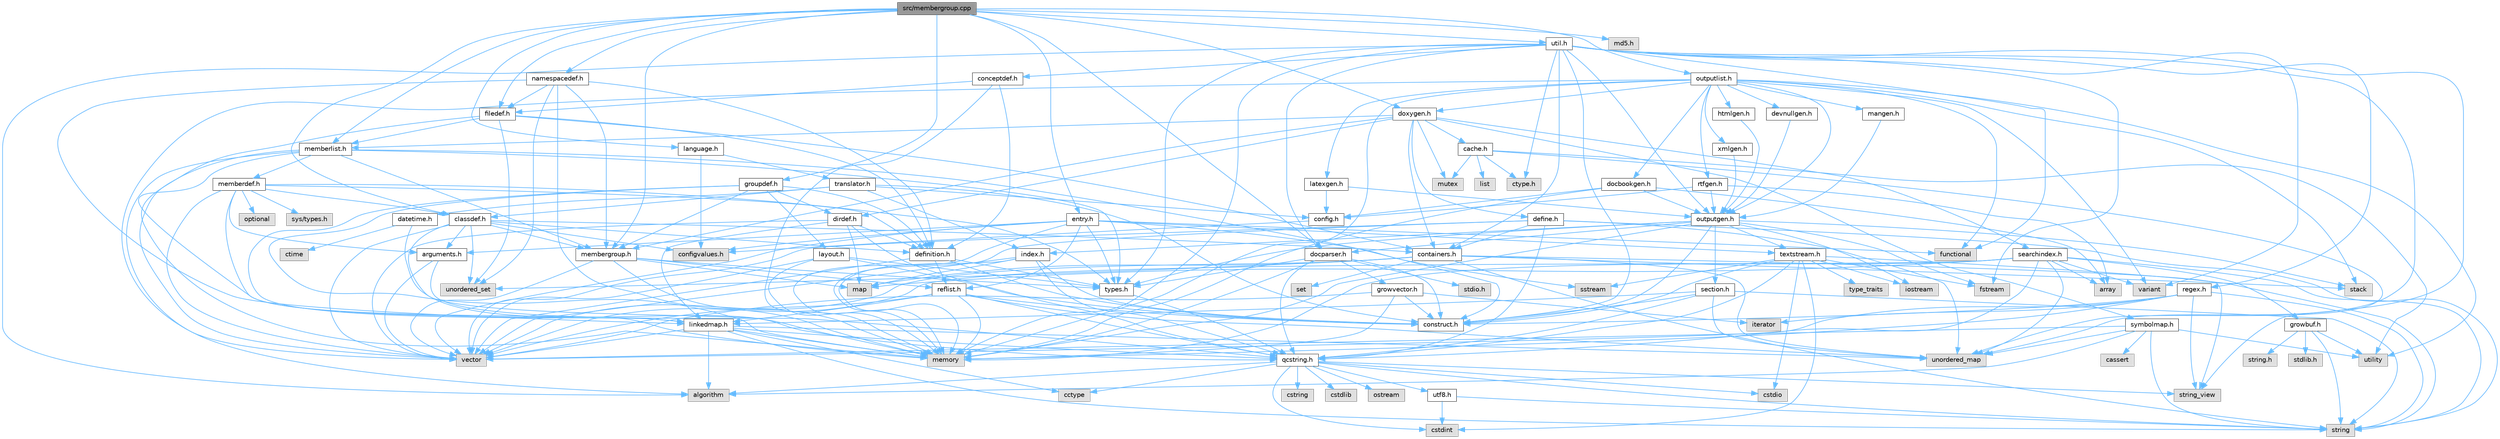 digraph "src/membergroup.cpp"
{
 // INTERACTIVE_SVG=YES
 // LATEX_PDF_SIZE
  bgcolor="transparent";
  edge [fontname=Helvetica,fontsize=10,labelfontname=Helvetica,labelfontsize=10];
  node [fontname=Helvetica,fontsize=10,shape=box,height=0.2,width=0.4];
  Node1 [id="Node000001",label="src/membergroup.cpp",height=0.2,width=0.4,color="gray40", fillcolor="grey60", style="filled", fontcolor="black",tooltip=" "];
  Node1 -> Node2 [id="edge1_Node000001_Node000002",color="steelblue1",style="solid",tooltip=" "];
  Node2 [id="Node000002",label="membergroup.h",height=0.2,width=0.4,color="grey40", fillcolor="white", style="filled",URL="$d9/d11/membergroup_8h.html",tooltip=" "];
  Node2 -> Node3 [id="edge2_Node000002_Node000003",color="steelblue1",style="solid",tooltip=" "];
  Node3 [id="Node000003",label="vector",height=0.2,width=0.4,color="grey60", fillcolor="#E0E0E0", style="filled",tooltip=" "];
  Node2 -> Node4 [id="edge3_Node000002_Node000004",color="steelblue1",style="solid",tooltip=" "];
  Node4 [id="Node000004",label="map",height=0.2,width=0.4,color="grey60", fillcolor="#E0E0E0", style="filled",tooltip=" "];
  Node2 -> Node5 [id="edge4_Node000002_Node000005",color="steelblue1",style="solid",tooltip=" "];
  Node5 [id="Node000005",label="memory",height=0.2,width=0.4,color="grey60", fillcolor="#E0E0E0", style="filled",tooltip=" "];
  Node2 -> Node6 [id="edge5_Node000002_Node000006",color="steelblue1",style="solid",tooltip=" "];
  Node6 [id="Node000006",label="types.h",height=0.2,width=0.4,color="grey40", fillcolor="white", style="filled",URL="$d9/d49/types_8h.html",tooltip="This file contains a number of basic enums and types."];
  Node6 -> Node7 [id="edge6_Node000006_Node000007",color="steelblue1",style="solid",tooltip=" "];
  Node7 [id="Node000007",label="qcstring.h",height=0.2,width=0.4,color="grey40", fillcolor="white", style="filled",URL="$d7/d5c/qcstring_8h.html",tooltip=" "];
  Node7 -> Node8 [id="edge7_Node000007_Node000008",color="steelblue1",style="solid",tooltip=" "];
  Node8 [id="Node000008",label="string",height=0.2,width=0.4,color="grey60", fillcolor="#E0E0E0", style="filled",tooltip=" "];
  Node7 -> Node9 [id="edge8_Node000007_Node000009",color="steelblue1",style="solid",tooltip=" "];
  Node9 [id="Node000009",label="string_view",height=0.2,width=0.4,color="grey60", fillcolor="#E0E0E0", style="filled",tooltip=" "];
  Node7 -> Node10 [id="edge9_Node000007_Node000010",color="steelblue1",style="solid",tooltip=" "];
  Node10 [id="Node000010",label="algorithm",height=0.2,width=0.4,color="grey60", fillcolor="#E0E0E0", style="filled",tooltip=" "];
  Node7 -> Node11 [id="edge10_Node000007_Node000011",color="steelblue1",style="solid",tooltip=" "];
  Node11 [id="Node000011",label="cctype",height=0.2,width=0.4,color="grey60", fillcolor="#E0E0E0", style="filled",tooltip=" "];
  Node7 -> Node12 [id="edge11_Node000007_Node000012",color="steelblue1",style="solid",tooltip=" "];
  Node12 [id="Node000012",label="cstring",height=0.2,width=0.4,color="grey60", fillcolor="#E0E0E0", style="filled",tooltip=" "];
  Node7 -> Node13 [id="edge12_Node000007_Node000013",color="steelblue1",style="solid",tooltip=" "];
  Node13 [id="Node000013",label="cstdio",height=0.2,width=0.4,color="grey60", fillcolor="#E0E0E0", style="filled",tooltip=" "];
  Node7 -> Node14 [id="edge13_Node000007_Node000014",color="steelblue1",style="solid",tooltip=" "];
  Node14 [id="Node000014",label="cstdlib",height=0.2,width=0.4,color="grey60", fillcolor="#E0E0E0", style="filled",tooltip=" "];
  Node7 -> Node15 [id="edge14_Node000007_Node000015",color="steelblue1",style="solid",tooltip=" "];
  Node15 [id="Node000015",label="cstdint",height=0.2,width=0.4,color="grey60", fillcolor="#E0E0E0", style="filled",tooltip=" "];
  Node7 -> Node16 [id="edge15_Node000007_Node000016",color="steelblue1",style="solid",tooltip=" "];
  Node16 [id="Node000016",label="ostream",height=0.2,width=0.4,color="grey60", fillcolor="#E0E0E0", style="filled",tooltip=" "];
  Node7 -> Node17 [id="edge16_Node000007_Node000017",color="steelblue1",style="solid",tooltip=" "];
  Node17 [id="Node000017",label="utf8.h",height=0.2,width=0.4,color="grey40", fillcolor="white", style="filled",URL="$db/d7c/utf8_8h.html",tooltip="Various UTF8 related helper functions."];
  Node17 -> Node15 [id="edge17_Node000017_Node000015",color="steelblue1",style="solid",tooltip=" "];
  Node17 -> Node8 [id="edge18_Node000017_Node000008",color="steelblue1",style="solid",tooltip=" "];
  Node2 -> Node18 [id="edge19_Node000002_Node000018",color="steelblue1",style="solid",tooltip=" "];
  Node18 [id="Node000018",label="reflist.h",height=0.2,width=0.4,color="grey40", fillcolor="white", style="filled",URL="$d1/d02/reflist_8h.html",tooltip=" "];
  Node18 -> Node3 [id="edge20_Node000018_Node000003",color="steelblue1",style="solid",tooltip=" "];
  Node18 -> Node19 [id="edge21_Node000018_Node000019",color="steelblue1",style="solid",tooltip=" "];
  Node19 [id="Node000019",label="unordered_map",height=0.2,width=0.4,color="grey60", fillcolor="#E0E0E0", style="filled",tooltip=" "];
  Node18 -> Node5 [id="edge22_Node000018_Node000005",color="steelblue1",style="solid",tooltip=" "];
  Node18 -> Node7 [id="edge23_Node000018_Node000007",color="steelblue1",style="solid",tooltip=" "];
  Node18 -> Node20 [id="edge24_Node000018_Node000020",color="steelblue1",style="solid",tooltip=" "];
  Node20 [id="Node000020",label="linkedmap.h",height=0.2,width=0.4,color="grey40", fillcolor="white", style="filled",URL="$da/de1/linkedmap_8h.html",tooltip=" "];
  Node20 -> Node19 [id="edge25_Node000020_Node000019",color="steelblue1",style="solid",tooltip=" "];
  Node20 -> Node3 [id="edge26_Node000020_Node000003",color="steelblue1",style="solid",tooltip=" "];
  Node20 -> Node5 [id="edge27_Node000020_Node000005",color="steelblue1",style="solid",tooltip=" "];
  Node20 -> Node8 [id="edge28_Node000020_Node000008",color="steelblue1",style="solid",tooltip=" "];
  Node20 -> Node10 [id="edge29_Node000020_Node000010",color="steelblue1",style="solid",tooltip=" "];
  Node20 -> Node11 [id="edge30_Node000020_Node000011",color="steelblue1",style="solid",tooltip=" "];
  Node20 -> Node7 [id="edge31_Node000020_Node000007",color="steelblue1",style="solid",tooltip=" "];
  Node18 -> Node21 [id="edge32_Node000018_Node000021",color="steelblue1",style="solid",tooltip=" "];
  Node21 [id="Node000021",label="construct.h",height=0.2,width=0.4,color="grey40", fillcolor="white", style="filled",URL="$d7/dfc/construct_8h.html",tooltip=" "];
  Node1 -> Node22 [id="edge33_Node000001_Node000022",color="steelblue1",style="solid",tooltip=" "];
  Node22 [id="Node000022",label="memberlist.h",height=0.2,width=0.4,color="grey40", fillcolor="white", style="filled",URL="$dd/d78/memberlist_8h.html",tooltip=" "];
  Node22 -> Node3 [id="edge34_Node000022_Node000003",color="steelblue1",style="solid",tooltip=" "];
  Node22 -> Node10 [id="edge35_Node000022_Node000010",color="steelblue1",style="solid",tooltip=" "];
  Node22 -> Node23 [id="edge36_Node000022_Node000023",color="steelblue1",style="solid",tooltip=" "];
  Node23 [id="Node000023",label="memberdef.h",height=0.2,width=0.4,color="grey40", fillcolor="white", style="filled",URL="$d4/d46/memberdef_8h.html",tooltip=" "];
  Node23 -> Node3 [id="edge37_Node000023_Node000003",color="steelblue1",style="solid",tooltip=" "];
  Node23 -> Node5 [id="edge38_Node000023_Node000005",color="steelblue1",style="solid",tooltip=" "];
  Node23 -> Node24 [id="edge39_Node000023_Node000024",color="steelblue1",style="solid",tooltip=" "];
  Node24 [id="Node000024",label="optional",height=0.2,width=0.4,color="grey60", fillcolor="#E0E0E0", style="filled",tooltip=" "];
  Node23 -> Node25 [id="edge40_Node000023_Node000025",color="steelblue1",style="solid",tooltip=" "];
  Node25 [id="Node000025",label="sys/types.h",height=0.2,width=0.4,color="grey60", fillcolor="#E0E0E0", style="filled",tooltip=" "];
  Node23 -> Node6 [id="edge41_Node000023_Node000006",color="steelblue1",style="solid",tooltip=" "];
  Node23 -> Node26 [id="edge42_Node000023_Node000026",color="steelblue1",style="solid",tooltip=" "];
  Node26 [id="Node000026",label="definition.h",height=0.2,width=0.4,color="grey40", fillcolor="white", style="filled",URL="$df/da1/definition_8h.html",tooltip=" "];
  Node26 -> Node3 [id="edge43_Node000026_Node000003",color="steelblue1",style="solid",tooltip=" "];
  Node26 -> Node6 [id="edge44_Node000026_Node000006",color="steelblue1",style="solid",tooltip=" "];
  Node26 -> Node18 [id="edge45_Node000026_Node000018",color="steelblue1",style="solid",tooltip=" "];
  Node26 -> Node21 [id="edge46_Node000026_Node000021",color="steelblue1",style="solid",tooltip=" "];
  Node23 -> Node27 [id="edge47_Node000023_Node000027",color="steelblue1",style="solid",tooltip=" "];
  Node27 [id="Node000027",label="arguments.h",height=0.2,width=0.4,color="grey40", fillcolor="white", style="filled",URL="$df/d9b/arguments_8h.html",tooltip=" "];
  Node27 -> Node3 [id="edge48_Node000027_Node000003",color="steelblue1",style="solid",tooltip=" "];
  Node27 -> Node7 [id="edge49_Node000027_Node000007",color="steelblue1",style="solid",tooltip=" "];
  Node23 -> Node28 [id="edge50_Node000023_Node000028",color="steelblue1",style="solid",tooltip=" "];
  Node28 [id="Node000028",label="classdef.h",height=0.2,width=0.4,color="grey40", fillcolor="white", style="filled",URL="$d1/da6/classdef_8h.html",tooltip=" "];
  Node28 -> Node5 [id="edge51_Node000028_Node000005",color="steelblue1",style="solid",tooltip=" "];
  Node28 -> Node3 [id="edge52_Node000028_Node000003",color="steelblue1",style="solid",tooltip=" "];
  Node28 -> Node29 [id="edge53_Node000028_Node000029",color="steelblue1",style="solid",tooltip=" "];
  Node29 [id="Node000029",label="unordered_set",height=0.2,width=0.4,color="grey60", fillcolor="#E0E0E0", style="filled",tooltip=" "];
  Node28 -> Node30 [id="edge54_Node000028_Node000030",color="steelblue1",style="solid",tooltip=" "];
  Node30 [id="Node000030",label="containers.h",height=0.2,width=0.4,color="grey40", fillcolor="white", style="filled",URL="$d5/d75/containers_8h.html",tooltip=" "];
  Node30 -> Node3 [id="edge55_Node000030_Node000003",color="steelblue1",style="solid",tooltip=" "];
  Node30 -> Node8 [id="edge56_Node000030_Node000008",color="steelblue1",style="solid",tooltip=" "];
  Node30 -> Node9 [id="edge57_Node000030_Node000009",color="steelblue1",style="solid",tooltip=" "];
  Node30 -> Node31 [id="edge58_Node000030_Node000031",color="steelblue1",style="solid",tooltip=" "];
  Node31 [id="Node000031",label="set",height=0.2,width=0.4,color="grey60", fillcolor="#E0E0E0", style="filled",tooltip=" "];
  Node30 -> Node4 [id="edge59_Node000030_Node000004",color="steelblue1",style="solid",tooltip=" "];
  Node30 -> Node29 [id="edge60_Node000030_Node000029",color="steelblue1",style="solid",tooltip=" "];
  Node30 -> Node19 [id="edge61_Node000030_Node000019",color="steelblue1",style="solid",tooltip=" "];
  Node30 -> Node32 [id="edge62_Node000030_Node000032",color="steelblue1",style="solid",tooltip=" "];
  Node32 [id="Node000032",label="stack",height=0.2,width=0.4,color="grey60", fillcolor="#E0E0E0", style="filled",tooltip=" "];
  Node28 -> Node26 [id="edge63_Node000028_Node000026",color="steelblue1",style="solid",tooltip=" "];
  Node28 -> Node27 [id="edge64_Node000028_Node000027",color="steelblue1",style="solid",tooltip=" "];
  Node28 -> Node2 [id="edge65_Node000028_Node000002",color="steelblue1",style="solid",tooltip=" "];
  Node28 -> Node33 [id="edge66_Node000028_Node000033",color="steelblue1",style="solid",tooltip=" "];
  Node33 [id="Node000033",label="configvalues.h",height=0.2,width=0.4,color="grey60", fillcolor="#E0E0E0", style="filled",tooltip=" "];
  Node22 -> Node20 [id="edge67_Node000022_Node000020",color="steelblue1",style="solid",tooltip=" "];
  Node22 -> Node6 [id="edge68_Node000022_Node000006",color="steelblue1",style="solid",tooltip=" "];
  Node22 -> Node2 [id="edge69_Node000022_Node000002",color="steelblue1",style="solid",tooltip=" "];
  Node22 -> Node21 [id="edge70_Node000022_Node000021",color="steelblue1",style="solid",tooltip=" "];
  Node1 -> Node34 [id="edge71_Node000001_Node000034",color="steelblue1",style="solid",tooltip=" "];
  Node34 [id="Node000034",label="outputlist.h",height=0.2,width=0.4,color="grey40", fillcolor="white", style="filled",URL="$d2/db9/outputlist_8h.html",tooltip=" "];
  Node34 -> Node35 [id="edge72_Node000034_Node000035",color="steelblue1",style="solid",tooltip=" "];
  Node35 [id="Node000035",label="utility",height=0.2,width=0.4,color="grey60", fillcolor="#E0E0E0", style="filled",tooltip=" "];
  Node34 -> Node3 [id="edge73_Node000034_Node000003",color="steelblue1",style="solid",tooltip=" "];
  Node34 -> Node5 [id="edge74_Node000034_Node000005",color="steelblue1",style="solid",tooltip=" "];
  Node34 -> Node36 [id="edge75_Node000034_Node000036",color="steelblue1",style="solid",tooltip=" "];
  Node36 [id="Node000036",label="variant",height=0.2,width=0.4,color="grey60", fillcolor="#E0E0E0", style="filled",tooltip=" "];
  Node34 -> Node32 [id="edge76_Node000034_Node000032",color="steelblue1",style="solid",tooltip=" "];
  Node34 -> Node37 [id="edge77_Node000034_Node000037",color="steelblue1",style="solid",tooltip=" "];
  Node37 [id="Node000037",label="functional",height=0.2,width=0.4,color="grey60", fillcolor="#E0E0E0", style="filled",tooltip=" "];
  Node34 -> Node38 [id="edge78_Node000034_Node000038",color="steelblue1",style="solid",tooltip=" "];
  Node38 [id="Node000038",label="outputgen.h",height=0.2,width=0.4,color="grey40", fillcolor="white", style="filled",URL="$df/d06/outputgen_8h.html",tooltip=" "];
  Node38 -> Node5 [id="edge79_Node000038_Node000005",color="steelblue1",style="solid",tooltip=" "];
  Node38 -> Node32 [id="edge80_Node000038_Node000032",color="steelblue1",style="solid",tooltip=" "];
  Node38 -> Node39 [id="edge81_Node000038_Node000039",color="steelblue1",style="solid",tooltip=" "];
  Node39 [id="Node000039",label="iostream",height=0.2,width=0.4,color="grey60", fillcolor="#E0E0E0", style="filled",tooltip=" "];
  Node38 -> Node40 [id="edge82_Node000038_Node000040",color="steelblue1",style="solid",tooltip=" "];
  Node40 [id="Node000040",label="fstream",height=0.2,width=0.4,color="grey60", fillcolor="#E0E0E0", style="filled",tooltip=" "];
  Node38 -> Node6 [id="edge83_Node000038_Node000006",color="steelblue1",style="solid",tooltip=" "];
  Node38 -> Node41 [id="edge84_Node000038_Node000041",color="steelblue1",style="solid",tooltip=" "];
  Node41 [id="Node000041",label="index.h",height=0.2,width=0.4,color="grey40", fillcolor="white", style="filled",URL="$d1/db5/index_8h.html",tooltip=" "];
  Node41 -> Node5 [id="edge85_Node000041_Node000005",color="steelblue1",style="solid",tooltip=" "];
  Node41 -> Node3 [id="edge86_Node000041_Node000003",color="steelblue1",style="solid",tooltip=" "];
  Node41 -> Node4 [id="edge87_Node000041_Node000004",color="steelblue1",style="solid",tooltip=" "];
  Node41 -> Node7 [id="edge88_Node000041_Node000007",color="steelblue1",style="solid",tooltip=" "];
  Node41 -> Node21 [id="edge89_Node000041_Node000021",color="steelblue1",style="solid",tooltip=" "];
  Node38 -> Node42 [id="edge90_Node000038_Node000042",color="steelblue1",style="solid",tooltip=" "];
  Node42 [id="Node000042",label="section.h",height=0.2,width=0.4,color="grey40", fillcolor="white", style="filled",URL="$d1/d2a/section_8h.html",tooltip=" "];
  Node42 -> Node8 [id="edge91_Node000042_Node000008",color="steelblue1",style="solid",tooltip=" "];
  Node42 -> Node19 [id="edge92_Node000042_Node000019",color="steelblue1",style="solid",tooltip=" "];
  Node42 -> Node7 [id="edge93_Node000042_Node000007",color="steelblue1",style="solid",tooltip=" "];
  Node42 -> Node20 [id="edge94_Node000042_Node000020",color="steelblue1",style="solid",tooltip=" "];
  Node42 -> Node21 [id="edge95_Node000042_Node000021",color="steelblue1",style="solid",tooltip=" "];
  Node38 -> Node43 [id="edge96_Node000038_Node000043",color="steelblue1",style="solid",tooltip=" "];
  Node43 [id="Node000043",label="textstream.h",height=0.2,width=0.4,color="grey40", fillcolor="white", style="filled",URL="$d4/d7d/textstream_8h.html",tooltip=" "];
  Node43 -> Node8 [id="edge97_Node000043_Node000008",color="steelblue1",style="solid",tooltip=" "];
  Node43 -> Node39 [id="edge98_Node000043_Node000039",color="steelblue1",style="solid",tooltip=" "];
  Node43 -> Node44 [id="edge99_Node000043_Node000044",color="steelblue1",style="solid",tooltip=" "];
  Node44 [id="Node000044",label="sstream",height=0.2,width=0.4,color="grey60", fillcolor="#E0E0E0", style="filled",tooltip=" "];
  Node43 -> Node15 [id="edge100_Node000043_Node000015",color="steelblue1",style="solid",tooltip=" "];
  Node43 -> Node13 [id="edge101_Node000043_Node000013",color="steelblue1",style="solid",tooltip=" "];
  Node43 -> Node40 [id="edge102_Node000043_Node000040",color="steelblue1",style="solid",tooltip=" "];
  Node43 -> Node45 [id="edge103_Node000043_Node000045",color="steelblue1",style="solid",tooltip=" "];
  Node45 [id="Node000045",label="type_traits",height=0.2,width=0.4,color="grey60", fillcolor="#E0E0E0", style="filled",tooltip=" "];
  Node43 -> Node7 [id="edge104_Node000043_Node000007",color="steelblue1",style="solid",tooltip=" "];
  Node43 -> Node21 [id="edge105_Node000043_Node000021",color="steelblue1",style="solid",tooltip=" "];
  Node38 -> Node46 [id="edge106_Node000038_Node000046",color="steelblue1",style="solid",tooltip=" "];
  Node46 [id="Node000046",label="docparser.h",height=0.2,width=0.4,color="grey40", fillcolor="white", style="filled",URL="$de/d9c/docparser_8h.html",tooltip=" "];
  Node46 -> Node47 [id="edge107_Node000046_Node000047",color="steelblue1",style="solid",tooltip=" "];
  Node47 [id="Node000047",label="stdio.h",height=0.2,width=0.4,color="grey60", fillcolor="#E0E0E0", style="filled",tooltip=" "];
  Node46 -> Node5 [id="edge108_Node000046_Node000005",color="steelblue1",style="solid",tooltip=" "];
  Node46 -> Node7 [id="edge109_Node000046_Node000007",color="steelblue1",style="solid",tooltip=" "];
  Node46 -> Node48 [id="edge110_Node000046_Node000048",color="steelblue1",style="solid",tooltip=" "];
  Node48 [id="Node000048",label="growvector.h",height=0.2,width=0.4,color="grey40", fillcolor="white", style="filled",URL="$d7/d50/growvector_8h.html",tooltip=" "];
  Node48 -> Node3 [id="edge111_Node000048_Node000003",color="steelblue1",style="solid",tooltip=" "];
  Node48 -> Node5 [id="edge112_Node000048_Node000005",color="steelblue1",style="solid",tooltip=" "];
  Node48 -> Node49 [id="edge113_Node000048_Node000049",color="steelblue1",style="solid",tooltip=" "];
  Node49 [id="Node000049",label="iterator",height=0.2,width=0.4,color="grey60", fillcolor="#E0E0E0", style="filled",tooltip=" "];
  Node48 -> Node21 [id="edge114_Node000048_Node000021",color="steelblue1",style="solid",tooltip=" "];
  Node46 -> Node21 [id="edge115_Node000046_Node000021",color="steelblue1",style="solid",tooltip=" "];
  Node46 -> Node6 [id="edge116_Node000046_Node000006",color="steelblue1",style="solid",tooltip=" "];
  Node38 -> Node21 [id="edge117_Node000038_Node000021",color="steelblue1",style="solid",tooltip=" "];
  Node34 -> Node50 [id="edge118_Node000034_Node000050",color="steelblue1",style="solid",tooltip=" "];
  Node50 [id="Node000050",label="doxygen.h",height=0.2,width=0.4,color="grey40", fillcolor="white", style="filled",URL="$d1/da1/doxygen_8h.html",tooltip=" "];
  Node50 -> Node51 [id="edge119_Node000050_Node000051",color="steelblue1",style="solid",tooltip=" "];
  Node51 [id="Node000051",label="mutex",height=0.2,width=0.4,color="grey60", fillcolor="#E0E0E0", style="filled",tooltip=" "];
  Node50 -> Node30 [id="edge120_Node000050_Node000030",color="steelblue1",style="solid",tooltip=" "];
  Node50 -> Node2 [id="edge121_Node000050_Node000002",color="steelblue1",style="solid",tooltip=" "];
  Node50 -> Node52 [id="edge122_Node000050_Node000052",color="steelblue1",style="solid",tooltip=" "];
  Node52 [id="Node000052",label="dirdef.h",height=0.2,width=0.4,color="grey40", fillcolor="white", style="filled",URL="$d6/d15/dirdef_8h.html",tooltip=" "];
  Node52 -> Node3 [id="edge123_Node000052_Node000003",color="steelblue1",style="solid",tooltip=" "];
  Node52 -> Node4 [id="edge124_Node000052_Node000004",color="steelblue1",style="solid",tooltip=" "];
  Node52 -> Node7 [id="edge125_Node000052_Node000007",color="steelblue1",style="solid",tooltip=" "];
  Node52 -> Node20 [id="edge126_Node000052_Node000020",color="steelblue1",style="solid",tooltip=" "];
  Node52 -> Node26 [id="edge127_Node000052_Node000026",color="steelblue1",style="solid",tooltip=" "];
  Node50 -> Node22 [id="edge128_Node000050_Node000022",color="steelblue1",style="solid",tooltip=" "];
  Node50 -> Node53 [id="edge129_Node000050_Node000053",color="steelblue1",style="solid",tooltip=" "];
  Node53 [id="Node000053",label="define.h",height=0.2,width=0.4,color="grey40", fillcolor="white", style="filled",URL="$df/d67/define_8h.html",tooltip=" "];
  Node53 -> Node3 [id="edge130_Node000053_Node000003",color="steelblue1",style="solid",tooltip=" "];
  Node53 -> Node5 [id="edge131_Node000053_Node000005",color="steelblue1",style="solid",tooltip=" "];
  Node53 -> Node8 [id="edge132_Node000053_Node000008",color="steelblue1",style="solid",tooltip=" "];
  Node53 -> Node19 [id="edge133_Node000053_Node000019",color="steelblue1",style="solid",tooltip=" "];
  Node53 -> Node7 [id="edge134_Node000053_Node000007",color="steelblue1",style="solid",tooltip=" "];
  Node53 -> Node30 [id="edge135_Node000053_Node000030",color="steelblue1",style="solid",tooltip=" "];
  Node50 -> Node54 [id="edge136_Node000050_Node000054",color="steelblue1",style="solid",tooltip=" "];
  Node54 [id="Node000054",label="cache.h",height=0.2,width=0.4,color="grey40", fillcolor="white", style="filled",URL="$d3/d26/cache_8h.html",tooltip=" "];
  Node54 -> Node55 [id="edge137_Node000054_Node000055",color="steelblue1",style="solid",tooltip=" "];
  Node55 [id="Node000055",label="list",height=0.2,width=0.4,color="grey60", fillcolor="#E0E0E0", style="filled",tooltip=" "];
  Node54 -> Node19 [id="edge138_Node000054_Node000019",color="steelblue1",style="solid",tooltip=" "];
  Node54 -> Node51 [id="edge139_Node000054_Node000051",color="steelblue1",style="solid",tooltip=" "];
  Node54 -> Node35 [id="edge140_Node000054_Node000035",color="steelblue1",style="solid",tooltip=" "];
  Node54 -> Node56 [id="edge141_Node000054_Node000056",color="steelblue1",style="solid",tooltip=" "];
  Node56 [id="Node000056",label="ctype.h",height=0.2,width=0.4,color="grey60", fillcolor="#E0E0E0", style="filled",tooltip=" "];
  Node50 -> Node57 [id="edge142_Node000050_Node000057",color="steelblue1",style="solid",tooltip=" "];
  Node57 [id="Node000057",label="symbolmap.h",height=0.2,width=0.4,color="grey40", fillcolor="white", style="filled",URL="$d7/ddd/symbolmap_8h.html",tooltip=" "];
  Node57 -> Node10 [id="edge143_Node000057_Node000010",color="steelblue1",style="solid",tooltip=" "];
  Node57 -> Node19 [id="edge144_Node000057_Node000019",color="steelblue1",style="solid",tooltip=" "];
  Node57 -> Node3 [id="edge145_Node000057_Node000003",color="steelblue1",style="solid",tooltip=" "];
  Node57 -> Node8 [id="edge146_Node000057_Node000008",color="steelblue1",style="solid",tooltip=" "];
  Node57 -> Node35 [id="edge147_Node000057_Node000035",color="steelblue1",style="solid",tooltip=" "];
  Node57 -> Node58 [id="edge148_Node000057_Node000058",color="steelblue1",style="solid",tooltip=" "];
  Node58 [id="Node000058",label="cassert",height=0.2,width=0.4,color="grey60", fillcolor="#E0E0E0", style="filled",tooltip=" "];
  Node50 -> Node59 [id="edge149_Node000050_Node000059",color="steelblue1",style="solid",tooltip=" "];
  Node59 [id="Node000059",label="searchindex.h",height=0.2,width=0.4,color="grey40", fillcolor="white", style="filled",URL="$de/d07/searchindex_8h.html",tooltip="Web server based search engine."];
  Node59 -> Node5 [id="edge150_Node000059_Node000005",color="steelblue1",style="solid",tooltip=" "];
  Node59 -> Node3 [id="edge151_Node000059_Node000003",color="steelblue1",style="solid",tooltip=" "];
  Node59 -> Node4 [id="edge152_Node000059_Node000004",color="steelblue1",style="solid",tooltip=" "];
  Node59 -> Node19 [id="edge153_Node000059_Node000019",color="steelblue1",style="solid",tooltip=" "];
  Node59 -> Node8 [id="edge154_Node000059_Node000008",color="steelblue1",style="solid",tooltip=" "];
  Node59 -> Node60 [id="edge155_Node000059_Node000060",color="steelblue1",style="solid",tooltip=" "];
  Node60 [id="Node000060",label="array",height=0.2,width=0.4,color="grey60", fillcolor="#E0E0E0", style="filled",tooltip=" "];
  Node59 -> Node36 [id="edge156_Node000059_Node000036",color="steelblue1",style="solid",tooltip=" "];
  Node59 -> Node7 [id="edge157_Node000059_Node000007",color="steelblue1",style="solid",tooltip=" "];
  Node59 -> Node61 [id="edge158_Node000059_Node000061",color="steelblue1",style="solid",tooltip=" "];
  Node61 [id="Node000061",label="growbuf.h",height=0.2,width=0.4,color="grey40", fillcolor="white", style="filled",URL="$dd/d72/growbuf_8h.html",tooltip=" "];
  Node61 -> Node35 [id="edge159_Node000061_Node000035",color="steelblue1",style="solid",tooltip=" "];
  Node61 -> Node62 [id="edge160_Node000061_Node000062",color="steelblue1",style="solid",tooltip=" "];
  Node62 [id="Node000062",label="stdlib.h",height=0.2,width=0.4,color="grey60", fillcolor="#E0E0E0", style="filled",tooltip=" "];
  Node61 -> Node63 [id="edge161_Node000061_Node000063",color="steelblue1",style="solid",tooltip=" "];
  Node63 [id="Node000063",label="string.h",height=0.2,width=0.4,color="grey60", fillcolor="#E0E0E0", style="filled",tooltip=" "];
  Node61 -> Node8 [id="edge162_Node000061_Node000008",color="steelblue1",style="solid",tooltip=" "];
  Node34 -> Node64 [id="edge163_Node000034_Node000064",color="steelblue1",style="solid",tooltip=" "];
  Node64 [id="Node000064",label="htmlgen.h",height=0.2,width=0.4,color="grey40", fillcolor="white", style="filled",URL="$d8/d56/htmlgen_8h.html",tooltip=" "];
  Node64 -> Node38 [id="edge164_Node000064_Node000038",color="steelblue1",style="solid",tooltip=" "];
  Node34 -> Node65 [id="edge165_Node000034_Node000065",color="steelblue1",style="solid",tooltip=" "];
  Node65 [id="Node000065",label="latexgen.h",height=0.2,width=0.4,color="grey40", fillcolor="white", style="filled",URL="$d6/d9c/latexgen_8h.html",tooltip=" "];
  Node65 -> Node66 [id="edge166_Node000065_Node000066",color="steelblue1",style="solid",tooltip=" "];
  Node66 [id="Node000066",label="config.h",height=0.2,width=0.4,color="grey40", fillcolor="white", style="filled",URL="$db/d16/config_8h.html",tooltip=" "];
  Node66 -> Node33 [id="edge167_Node000066_Node000033",color="steelblue1",style="solid",tooltip=" "];
  Node65 -> Node38 [id="edge168_Node000065_Node000038",color="steelblue1",style="solid",tooltip=" "];
  Node34 -> Node67 [id="edge169_Node000034_Node000067",color="steelblue1",style="solid",tooltip=" "];
  Node67 [id="Node000067",label="rtfgen.h",height=0.2,width=0.4,color="grey40", fillcolor="white", style="filled",URL="$d4/daa/rtfgen_8h.html",tooltip=" "];
  Node67 -> Node60 [id="edge170_Node000067_Node000060",color="steelblue1",style="solid",tooltip=" "];
  Node67 -> Node66 [id="edge171_Node000067_Node000066",color="steelblue1",style="solid",tooltip=" "];
  Node67 -> Node38 [id="edge172_Node000067_Node000038",color="steelblue1",style="solid",tooltip=" "];
  Node34 -> Node68 [id="edge173_Node000034_Node000068",color="steelblue1",style="solid",tooltip=" "];
  Node68 [id="Node000068",label="mangen.h",height=0.2,width=0.4,color="grey40", fillcolor="white", style="filled",URL="$da/dc0/mangen_8h.html",tooltip=" "];
  Node68 -> Node38 [id="edge174_Node000068_Node000038",color="steelblue1",style="solid",tooltip=" "];
  Node34 -> Node69 [id="edge175_Node000034_Node000069",color="steelblue1",style="solid",tooltip=" "];
  Node69 [id="Node000069",label="docbookgen.h",height=0.2,width=0.4,color="grey40", fillcolor="white", style="filled",URL="$de/dea/docbookgen_8h.html",tooltip=" "];
  Node69 -> Node5 [id="edge176_Node000069_Node000005",color="steelblue1",style="solid",tooltip=" "];
  Node69 -> Node60 [id="edge177_Node000069_Node000060",color="steelblue1",style="solid",tooltip=" "];
  Node69 -> Node66 [id="edge178_Node000069_Node000066",color="steelblue1",style="solid",tooltip=" "];
  Node69 -> Node38 [id="edge179_Node000069_Node000038",color="steelblue1",style="solid",tooltip=" "];
  Node34 -> Node70 [id="edge180_Node000034_Node000070",color="steelblue1",style="solid",tooltip=" "];
  Node70 [id="Node000070",label="xmlgen.h",height=0.2,width=0.4,color="grey40", fillcolor="white", style="filled",URL="$d9/d67/xmlgen_8h.html",tooltip=" "];
  Node70 -> Node38 [id="edge181_Node000070_Node000038",color="steelblue1",style="solid",tooltip=" "];
  Node34 -> Node71 [id="edge182_Node000034_Node000071",color="steelblue1",style="solid",tooltip=" "];
  Node71 [id="Node000071",label="devnullgen.h",height=0.2,width=0.4,color="grey40", fillcolor="white", style="filled",URL="$d8/de5/devnullgen_8h.html",tooltip=" "];
  Node71 -> Node38 [id="edge183_Node000071_Node000038",color="steelblue1",style="solid",tooltip=" "];
  Node1 -> Node72 [id="edge184_Node000001_Node000072",color="steelblue1",style="solid",tooltip=" "];
  Node72 [id="Node000072",label="util.h",height=0.2,width=0.4,color="grey40", fillcolor="white", style="filled",URL="$d8/d3c/util_8h.html",tooltip="A bunch of utility functions."];
  Node72 -> Node5 [id="edge185_Node000072_Node000005",color="steelblue1",style="solid",tooltip=" "];
  Node72 -> Node19 [id="edge186_Node000072_Node000019",color="steelblue1",style="solid",tooltip=" "];
  Node72 -> Node10 [id="edge187_Node000072_Node000010",color="steelblue1",style="solid",tooltip=" "];
  Node72 -> Node37 [id="edge188_Node000072_Node000037",color="steelblue1",style="solid",tooltip=" "];
  Node72 -> Node40 [id="edge189_Node000072_Node000040",color="steelblue1",style="solid",tooltip=" "];
  Node72 -> Node36 [id="edge190_Node000072_Node000036",color="steelblue1",style="solid",tooltip=" "];
  Node72 -> Node9 [id="edge191_Node000072_Node000009",color="steelblue1",style="solid",tooltip=" "];
  Node72 -> Node56 [id="edge192_Node000072_Node000056",color="steelblue1",style="solid",tooltip=" "];
  Node72 -> Node6 [id="edge193_Node000072_Node000006",color="steelblue1",style="solid",tooltip=" "];
  Node72 -> Node46 [id="edge194_Node000072_Node000046",color="steelblue1",style="solid",tooltip=" "];
  Node72 -> Node30 [id="edge195_Node000072_Node000030",color="steelblue1",style="solid",tooltip=" "];
  Node72 -> Node38 [id="edge196_Node000072_Node000038",color="steelblue1",style="solid",tooltip=" "];
  Node72 -> Node73 [id="edge197_Node000072_Node000073",color="steelblue1",style="solid",tooltip=" "];
  Node73 [id="Node000073",label="regex.h",height=0.2,width=0.4,color="grey40", fillcolor="white", style="filled",URL="$d1/d21/regex_8h.html",tooltip=" "];
  Node73 -> Node5 [id="edge198_Node000073_Node000005",color="steelblue1",style="solid",tooltip=" "];
  Node73 -> Node8 [id="edge199_Node000073_Node000008",color="steelblue1",style="solid",tooltip=" "];
  Node73 -> Node9 [id="edge200_Node000073_Node000009",color="steelblue1",style="solid",tooltip=" "];
  Node73 -> Node3 [id="edge201_Node000073_Node000003",color="steelblue1",style="solid",tooltip=" "];
  Node73 -> Node49 [id="edge202_Node000073_Node000049",color="steelblue1",style="solid",tooltip=" "];
  Node73 -> Node21 [id="edge203_Node000073_Node000021",color="steelblue1",style="solid",tooltip=" "];
  Node72 -> Node74 [id="edge204_Node000072_Node000074",color="steelblue1",style="solid",tooltip=" "];
  Node74 [id="Node000074",label="conceptdef.h",height=0.2,width=0.4,color="grey40", fillcolor="white", style="filled",URL="$da/df1/conceptdef_8h.html",tooltip=" "];
  Node74 -> Node5 [id="edge205_Node000074_Node000005",color="steelblue1",style="solid",tooltip=" "];
  Node74 -> Node26 [id="edge206_Node000074_Node000026",color="steelblue1",style="solid",tooltip=" "];
  Node74 -> Node75 [id="edge207_Node000074_Node000075",color="steelblue1",style="solid",tooltip=" "];
  Node75 [id="Node000075",label="filedef.h",height=0.2,width=0.4,color="grey40", fillcolor="white", style="filled",URL="$d4/d3a/filedef_8h.html",tooltip=" "];
  Node75 -> Node5 [id="edge208_Node000075_Node000005",color="steelblue1",style="solid",tooltip=" "];
  Node75 -> Node29 [id="edge209_Node000075_Node000029",color="steelblue1",style="solid",tooltip=" "];
  Node75 -> Node26 [id="edge210_Node000075_Node000026",color="steelblue1",style="solid",tooltip=" "];
  Node75 -> Node22 [id="edge211_Node000075_Node000022",color="steelblue1",style="solid",tooltip=" "];
  Node75 -> Node30 [id="edge212_Node000075_Node000030",color="steelblue1",style="solid",tooltip=" "];
  Node72 -> Node21 [id="edge213_Node000072_Node000021",color="steelblue1",style="solid",tooltip=" "];
  Node1 -> Node28 [id="edge214_Node000001_Node000028",color="steelblue1",style="solid",tooltip=" "];
  Node1 -> Node76 [id="edge215_Node000001_Node000076",color="steelblue1",style="solid",tooltip=" "];
  Node76 [id="Node000076",label="namespacedef.h",height=0.2,width=0.4,color="grey40", fillcolor="white", style="filled",URL="$d7/d97/namespacedef_8h.html",tooltip=" "];
  Node76 -> Node5 [id="edge216_Node000076_Node000005",color="steelblue1",style="solid",tooltip=" "];
  Node76 -> Node29 [id="edge217_Node000076_Node000029",color="steelblue1",style="solid",tooltip=" "];
  Node76 -> Node26 [id="edge218_Node000076_Node000026",color="steelblue1",style="solid",tooltip=" "];
  Node76 -> Node75 [id="edge219_Node000076_Node000075",color="steelblue1",style="solid",tooltip=" "];
  Node76 -> Node20 [id="edge220_Node000076_Node000020",color="steelblue1",style="solid",tooltip=" "];
  Node76 -> Node2 [id="edge221_Node000076_Node000002",color="steelblue1",style="solid",tooltip=" "];
  Node1 -> Node75 [id="edge222_Node000001_Node000075",color="steelblue1",style="solid",tooltip=" "];
  Node1 -> Node77 [id="edge223_Node000001_Node000077",color="steelblue1",style="solid",tooltip=" "];
  Node77 [id="Node000077",label="language.h",height=0.2,width=0.4,color="grey40", fillcolor="white", style="filled",URL="$d8/dce/language_8h.html",tooltip=" "];
  Node77 -> Node78 [id="edge224_Node000077_Node000078",color="steelblue1",style="solid",tooltip=" "];
  Node78 [id="Node000078",label="translator.h",height=0.2,width=0.4,color="grey40", fillcolor="white", style="filled",URL="$d9/df1/translator_8h.html",tooltip=" "];
  Node78 -> Node28 [id="edge225_Node000078_Node000028",color="steelblue1",style="solid",tooltip=" "];
  Node78 -> Node66 [id="edge226_Node000078_Node000066",color="steelblue1",style="solid",tooltip=" "];
  Node78 -> Node79 [id="edge227_Node000078_Node000079",color="steelblue1",style="solid",tooltip=" "];
  Node79 [id="Node000079",label="datetime.h",height=0.2,width=0.4,color="grey40", fillcolor="white", style="filled",URL="$de/d1b/datetime_8h.html",tooltip=" "];
  Node79 -> Node80 [id="edge228_Node000079_Node000080",color="steelblue1",style="solid",tooltip=" "];
  Node80 [id="Node000080",label="ctime",height=0.2,width=0.4,color="grey60", fillcolor="#E0E0E0", style="filled",tooltip=" "];
  Node79 -> Node7 [id="edge229_Node000079_Node000007",color="steelblue1",style="solid",tooltip=" "];
  Node78 -> Node41 [id="edge230_Node000078_Node000041",color="steelblue1",style="solid",tooltip=" "];
  Node78 -> Node21 [id="edge231_Node000078_Node000021",color="steelblue1",style="solid",tooltip=" "];
  Node77 -> Node33 [id="edge232_Node000077_Node000033",color="steelblue1",style="solid",tooltip=" "];
  Node1 -> Node81 [id="edge233_Node000001_Node000081",color="steelblue1",style="solid",tooltip=" "];
  Node81 [id="Node000081",label="groupdef.h",height=0.2,width=0.4,color="grey40", fillcolor="white", style="filled",URL="$d1/de6/groupdef_8h.html",tooltip=" "];
  Node81 -> Node5 [id="edge234_Node000081_Node000005",color="steelblue1",style="solid",tooltip=" "];
  Node81 -> Node26 [id="edge235_Node000081_Node000026",color="steelblue1",style="solid",tooltip=" "];
  Node81 -> Node52 [id="edge236_Node000081_Node000052",color="steelblue1",style="solid",tooltip=" "];
  Node81 -> Node82 [id="edge237_Node000081_Node000082",color="steelblue1",style="solid",tooltip=" "];
  Node82 [id="Node000082",label="layout.h",height=0.2,width=0.4,color="grey40", fillcolor="white", style="filled",URL="$db/d51/layout_8h.html",tooltip=" "];
  Node82 -> Node5 [id="edge238_Node000082_Node000005",color="steelblue1",style="solid",tooltip=" "];
  Node82 -> Node3 [id="edge239_Node000082_Node000003",color="steelblue1",style="solid",tooltip=" "];
  Node82 -> Node6 [id="edge240_Node000082_Node000006",color="steelblue1",style="solid",tooltip=" "];
  Node82 -> Node21 [id="edge241_Node000082_Node000021",color="steelblue1",style="solid",tooltip=" "];
  Node81 -> Node2 [id="edge242_Node000081_Node000002",color="steelblue1",style="solid",tooltip=" "];
  Node81 -> Node20 [id="edge243_Node000081_Node000020",color="steelblue1",style="solid",tooltip=" "];
  Node1 -> Node50 [id="edge244_Node000001_Node000050",color="steelblue1",style="solid",tooltip=" "];
  Node1 -> Node46 [id="edge245_Node000001_Node000046",color="steelblue1",style="solid",tooltip=" "];
  Node1 -> Node83 [id="edge246_Node000001_Node000083",color="steelblue1",style="solid",tooltip=" "];
  Node83 [id="Node000083",label="entry.h",height=0.2,width=0.4,color="grey40", fillcolor="white", style="filled",URL="$d1/dc6/entry_8h.html",tooltip=" "];
  Node83 -> Node3 [id="edge247_Node000083_Node000003",color="steelblue1",style="solid",tooltip=" "];
  Node83 -> Node5 [id="edge248_Node000083_Node000005",color="steelblue1",style="solid",tooltip=" "];
  Node83 -> Node44 [id="edge249_Node000083_Node000044",color="steelblue1",style="solid",tooltip=" "];
  Node83 -> Node37 [id="edge250_Node000083_Node000037",color="steelblue1",style="solid",tooltip=" "];
  Node83 -> Node6 [id="edge251_Node000083_Node000006",color="steelblue1",style="solid",tooltip=" "];
  Node83 -> Node27 [id="edge252_Node000083_Node000027",color="steelblue1",style="solid",tooltip=" "];
  Node83 -> Node18 [id="edge253_Node000083_Node000018",color="steelblue1",style="solid",tooltip=" "];
  Node83 -> Node43 [id="edge254_Node000083_Node000043",color="steelblue1",style="solid",tooltip=" "];
  Node83 -> Node33 [id="edge255_Node000083_Node000033",color="steelblue1",style="solid",tooltip=" "];
  Node1 -> Node84 [id="edge256_Node000001_Node000084",color="steelblue1",style="solid",tooltip=" "];
  Node84 [id="Node000084",label="md5.h",height=0.2,width=0.4,color="grey60", fillcolor="#E0E0E0", style="filled",tooltip=" "];
}
